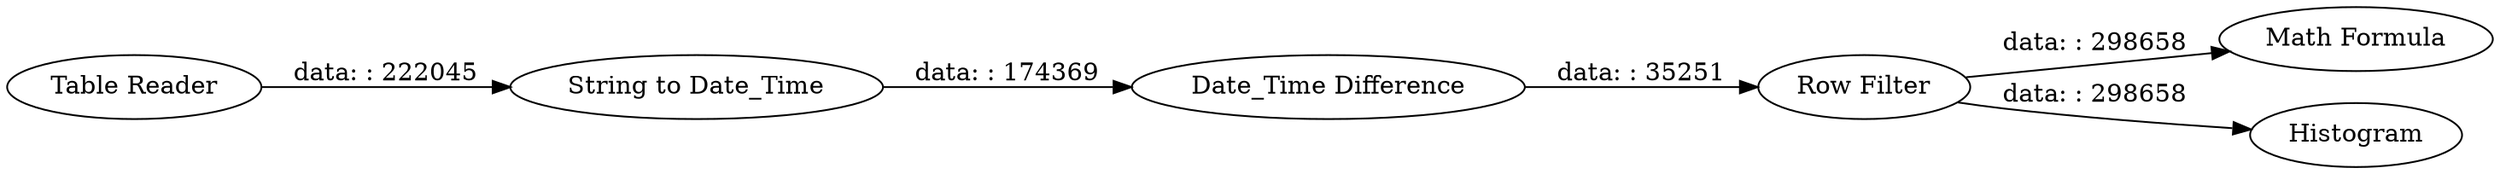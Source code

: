 digraph {
	"-4863678859886367660_1" [label="Table Reader"]
	"-4863678859886367660_5" [label="Row Filter"]
	"-4863678859886367660_2" [label="String to Date_Time"]
	"-4863678859886367660_6" [label="Math Formula"]
	"-4863678859886367660_3" [label="Date_Time Difference"]
	"-4863678859886367660_4" [label=Histogram]
	"-4863678859886367660_2" -> "-4863678859886367660_3" [label="data: : 174369"]
	"-4863678859886367660_1" -> "-4863678859886367660_2" [label="data: : 222045"]
	"-4863678859886367660_3" -> "-4863678859886367660_5" [label="data: : 35251"]
	"-4863678859886367660_5" -> "-4863678859886367660_6" [label="data: : 298658"]
	"-4863678859886367660_5" -> "-4863678859886367660_4" [label="data: : 298658"]
	rankdir=LR
}
